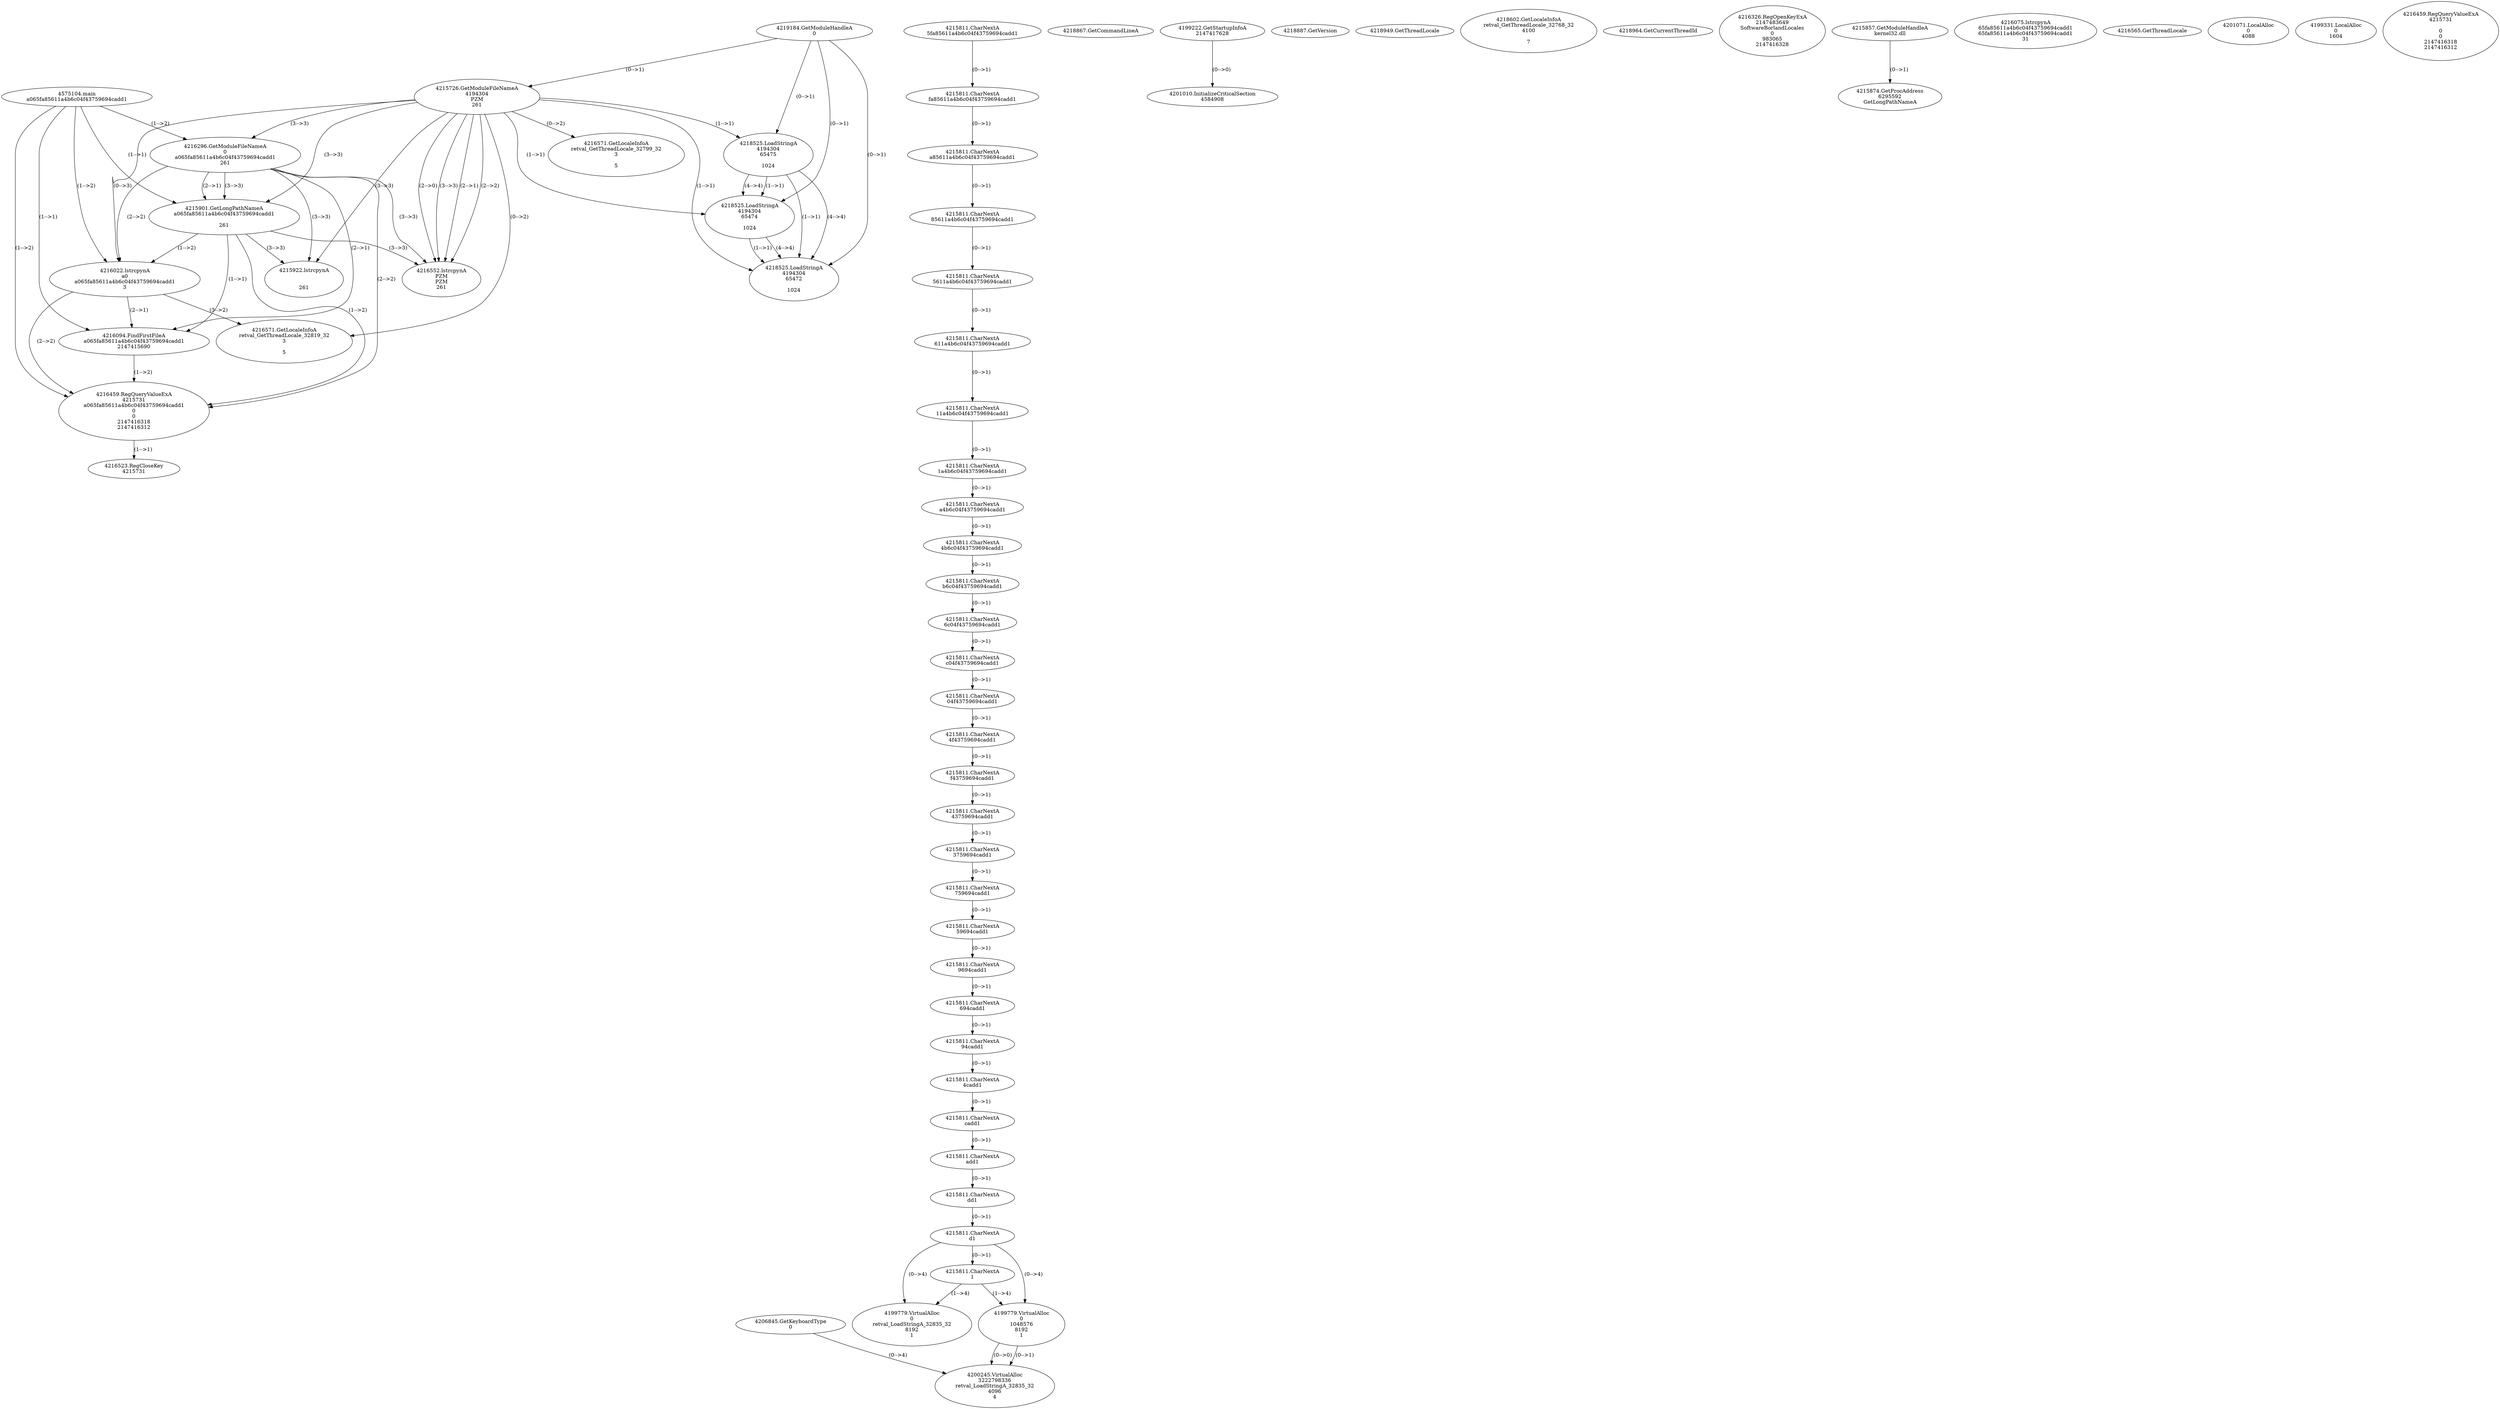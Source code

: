 // Global SCDG with merge call
digraph {
	0 [label="4575104.main
a065fa85611a4b6c04f43759694cadd1"]
	1 [label="4219184.GetModuleHandleA
0"]
	2 [label="4206845.GetKeyboardType
0"]
	3 [label="4218867.GetCommandLineA
"]
	4 [label="4199222.GetStartupInfoA
2147417628"]
	5 [label="4218887.GetVersion
"]
	6 [label="4218949.GetThreadLocale
"]
	7 [label="4218602.GetLocaleInfoA
retval_GetThreadLocale_32768_32
4100

7"]
	8 [label="4218964.GetCurrentThreadId
"]
	9 [label="4215726.GetModuleFileNameA
4194304
PZM
261"]
	1 -> 9 [label="(0-->1)"]
	10 [label="4216296.GetModuleFileNameA
0
a065fa85611a4b6c04f43759694cadd1
261"]
	0 -> 10 [label="(1-->2)"]
	9 -> 10 [label="(3-->3)"]
	11 [label="4216326.RegOpenKeyExA
2147483649
Software\Borland\Locales
0
983065
2147416328"]
	12 [label="4215857.GetModuleHandleA
kernel32.dll"]
	13 [label="4215874.GetProcAddress
6295592
GetLongPathNameA"]
	12 -> 13 [label="(0-->1)"]
	14 [label="4215901.GetLongPathNameA
a065fa85611a4b6c04f43759694cadd1

261"]
	0 -> 14 [label="(1-->1)"]
	10 -> 14 [label="(2-->1)"]
	9 -> 14 [label="(3-->3)"]
	10 -> 14 [label="(3-->3)"]
	15 [label="4216022.lstrcpynA
a0
a065fa85611a4b6c04f43759694cadd1
3"]
	0 -> 15 [label="(1-->2)"]
	10 -> 15 [label="(2-->2)"]
	14 -> 15 [label="(1-->2)"]
	9 -> 15 [label="(0-->3)"]
	16 [label="4215811.CharNextA
5fa85611a4b6c04f43759694cadd1"]
	17 [label="4215811.CharNextA
fa85611a4b6c04f43759694cadd1"]
	16 -> 17 [label="(0-->1)"]
	18 [label="4215811.CharNextA
a85611a4b6c04f43759694cadd1"]
	17 -> 18 [label="(0-->1)"]
	19 [label="4215811.CharNextA
85611a4b6c04f43759694cadd1"]
	18 -> 19 [label="(0-->1)"]
	20 [label="4215811.CharNextA
5611a4b6c04f43759694cadd1"]
	19 -> 20 [label="(0-->1)"]
	21 [label="4215811.CharNextA
611a4b6c04f43759694cadd1"]
	20 -> 21 [label="(0-->1)"]
	22 [label="4215811.CharNextA
11a4b6c04f43759694cadd1"]
	21 -> 22 [label="(0-->1)"]
	23 [label="4215811.CharNextA
1a4b6c04f43759694cadd1"]
	22 -> 23 [label="(0-->1)"]
	24 [label="4215811.CharNextA
a4b6c04f43759694cadd1"]
	23 -> 24 [label="(0-->1)"]
	25 [label="4215811.CharNextA
4b6c04f43759694cadd1"]
	24 -> 25 [label="(0-->1)"]
	26 [label="4215811.CharNextA
b6c04f43759694cadd1"]
	25 -> 26 [label="(0-->1)"]
	27 [label="4215811.CharNextA
6c04f43759694cadd1"]
	26 -> 27 [label="(0-->1)"]
	28 [label="4215811.CharNextA
c04f43759694cadd1"]
	27 -> 28 [label="(0-->1)"]
	29 [label="4215811.CharNextA
04f43759694cadd1"]
	28 -> 29 [label="(0-->1)"]
	30 [label="4215811.CharNextA
4f43759694cadd1"]
	29 -> 30 [label="(0-->1)"]
	31 [label="4215811.CharNextA
f43759694cadd1"]
	30 -> 31 [label="(0-->1)"]
	32 [label="4215811.CharNextA
43759694cadd1"]
	31 -> 32 [label="(0-->1)"]
	33 [label="4215811.CharNextA
3759694cadd1"]
	32 -> 33 [label="(0-->1)"]
	34 [label="4215811.CharNextA
759694cadd1"]
	33 -> 34 [label="(0-->1)"]
	35 [label="4215811.CharNextA
59694cadd1"]
	34 -> 35 [label="(0-->1)"]
	36 [label="4215811.CharNextA
9694cadd1"]
	35 -> 36 [label="(0-->1)"]
	37 [label="4215811.CharNextA
694cadd1"]
	36 -> 37 [label="(0-->1)"]
	38 [label="4215811.CharNextA
94cadd1"]
	37 -> 38 [label="(0-->1)"]
	39 [label="4215811.CharNextA
4cadd1"]
	38 -> 39 [label="(0-->1)"]
	40 [label="4215811.CharNextA
cadd1"]
	39 -> 40 [label="(0-->1)"]
	41 [label="4215811.CharNextA
add1"]
	40 -> 41 [label="(0-->1)"]
	42 [label="4215811.CharNextA
dd1"]
	41 -> 42 [label="(0-->1)"]
	43 [label="4215811.CharNextA
d1"]
	42 -> 43 [label="(0-->1)"]
	44 [label="4215811.CharNextA
1"]
	43 -> 44 [label="(0-->1)"]
	45 [label="4216075.lstrcpynA
65fa85611a4b6c04f43759694cadd1
65fa85611a4b6c04f43759694cadd1
31"]
	46 [label="4216094.FindFirstFileA
a065fa85611a4b6c04f43759694cadd1
2147415690"]
	0 -> 46 [label="(1-->1)"]
	10 -> 46 [label="(2-->1)"]
	14 -> 46 [label="(1-->1)"]
	15 -> 46 [label="(2-->1)"]
	47 [label="4216459.RegQueryValueExA
4215731
a065fa85611a4b6c04f43759694cadd1
0
0
2147416318
2147416312"]
	0 -> 47 [label="(1-->2)"]
	10 -> 47 [label="(2-->2)"]
	14 -> 47 [label="(1-->2)"]
	15 -> 47 [label="(2-->2)"]
	46 -> 47 [label="(1-->2)"]
	48 [label="4216523.RegCloseKey
4215731"]
	47 -> 48 [label="(1-->1)"]
	49 [label="4216552.lstrcpynA
PZM
PZM
261"]
	9 -> 49 [label="(2-->1)"]
	9 -> 49 [label="(2-->2)"]
	9 -> 49 [label="(3-->3)"]
	10 -> 49 [label="(3-->3)"]
	14 -> 49 [label="(3-->3)"]
	9 -> 49 [label="(2-->0)"]
	50 [label="4216565.GetThreadLocale
"]
	51 [label="4216571.GetLocaleInfoA
retval_GetThreadLocale_32819_32
3

5"]
	9 -> 51 [label="(0-->2)"]
	15 -> 51 [label="(3-->2)"]
	52 [label="4218525.LoadStringA
4194304
65475

1024"]
	1 -> 52 [label="(0-->1)"]
	9 -> 52 [label="(1-->1)"]
	53 [label="4218525.LoadStringA
4194304
65474

1024"]
	1 -> 53 [label="(0-->1)"]
	9 -> 53 [label="(1-->1)"]
	52 -> 53 [label="(1-->1)"]
	52 -> 53 [label="(4-->4)"]
	54 [label="4218525.LoadStringA
4194304
65472

1024"]
	1 -> 54 [label="(0-->1)"]
	9 -> 54 [label="(1-->1)"]
	52 -> 54 [label="(1-->1)"]
	53 -> 54 [label="(1-->1)"]
	52 -> 54 [label="(4-->4)"]
	53 -> 54 [label="(4-->4)"]
	55 [label="4201010.InitializeCriticalSection
4584908"]
	4 -> 55 [label="(0-->0)"]
	56 [label="4201071.LocalAlloc
0
4088"]
	57 [label="4199779.VirtualAlloc
0
retval_LoadStringA_32835_32
8192
1"]
	43 -> 57 [label="(0-->4)"]
	44 -> 57 [label="(1-->4)"]
	58 [label="4199331.LocalAlloc
0
1604"]
	59 [label="4215922.lstrcpynA


261"]
	9 -> 59 [label="(3-->3)"]
	10 -> 59 [label="(3-->3)"]
	14 -> 59 [label="(3-->3)"]
	60 [label="4216459.RegQueryValueExA
4215731

0
0
2147416318
2147416312"]
	61 [label="4216571.GetLocaleInfoA
retval_GetThreadLocale_32799_32
3

5"]
	9 -> 61 [label="(0-->2)"]
	62 [label="4199779.VirtualAlloc
0
1048576
8192
1"]
	43 -> 62 [label="(0-->4)"]
	44 -> 62 [label="(1-->4)"]
	63 [label="4200245.VirtualAlloc
3222798336
retval_LoadStringA_32835_32
4096
4"]
	62 -> 63 [label="(0-->1)"]
	2 -> 63 [label="(0-->4)"]
	62 -> 63 [label="(0-->0)"]
}

